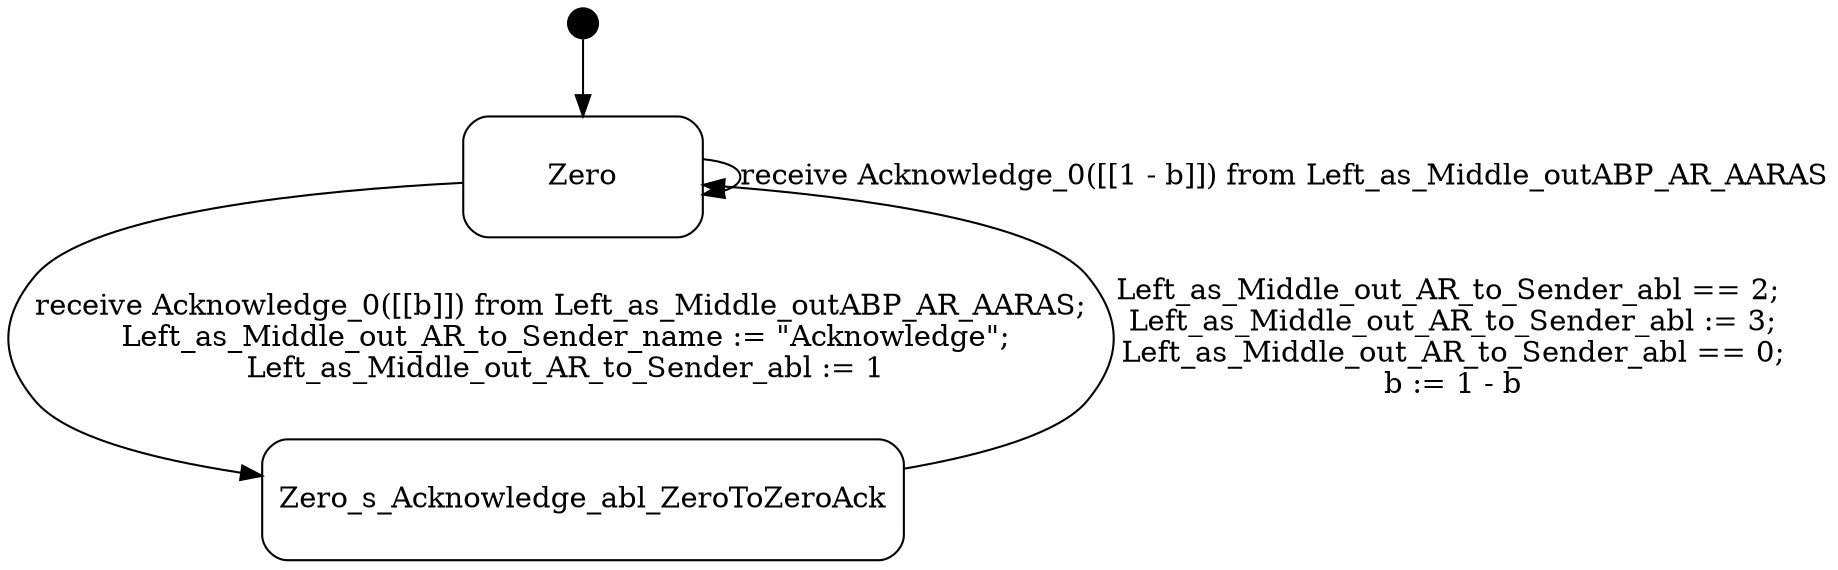 digraph Left_as_Middle_outABP_AR_AR {
  compound = true;
  rank = LR;
node [shape = "point", height = "0.2"] Zero_extra node [shape = "Mrecord", height = "0.8", width = "1.6"] Zero Zero_extra -> Zero

node [shape = "Mrecord", height = "0.8", width = "1.6"] Zero_s_Acknowledge_abl_ZeroToZeroAck



Zero -> Zero_s_Acknowledge_abl_ZeroToZeroAck [label = "receive Acknowledge_0([[b]]) from Left_as_Middle_outABP_AR_AARAS;\n Left_as_Middle_out_AR_to_Sender_name := \"Acknowledge\";\n Left_as_Middle_out_AR_to_Sender_abl := 1"];

Zero -> Zero [label = "receive Acknowledge_0([[1 - b]]) from Left_as_Middle_outABP_AR_AARAS"];

Zero_s_Acknowledge_abl_ZeroToZeroAck -> Zero [label = "Left_as_Middle_out_AR_to_Sender_abl == 2;\n Left_as_Middle_out_AR_to_Sender_abl := 3;\n Left_as_Middle_out_AR_to_Sender_abl == 0;\n b := 1 - b"];

}
